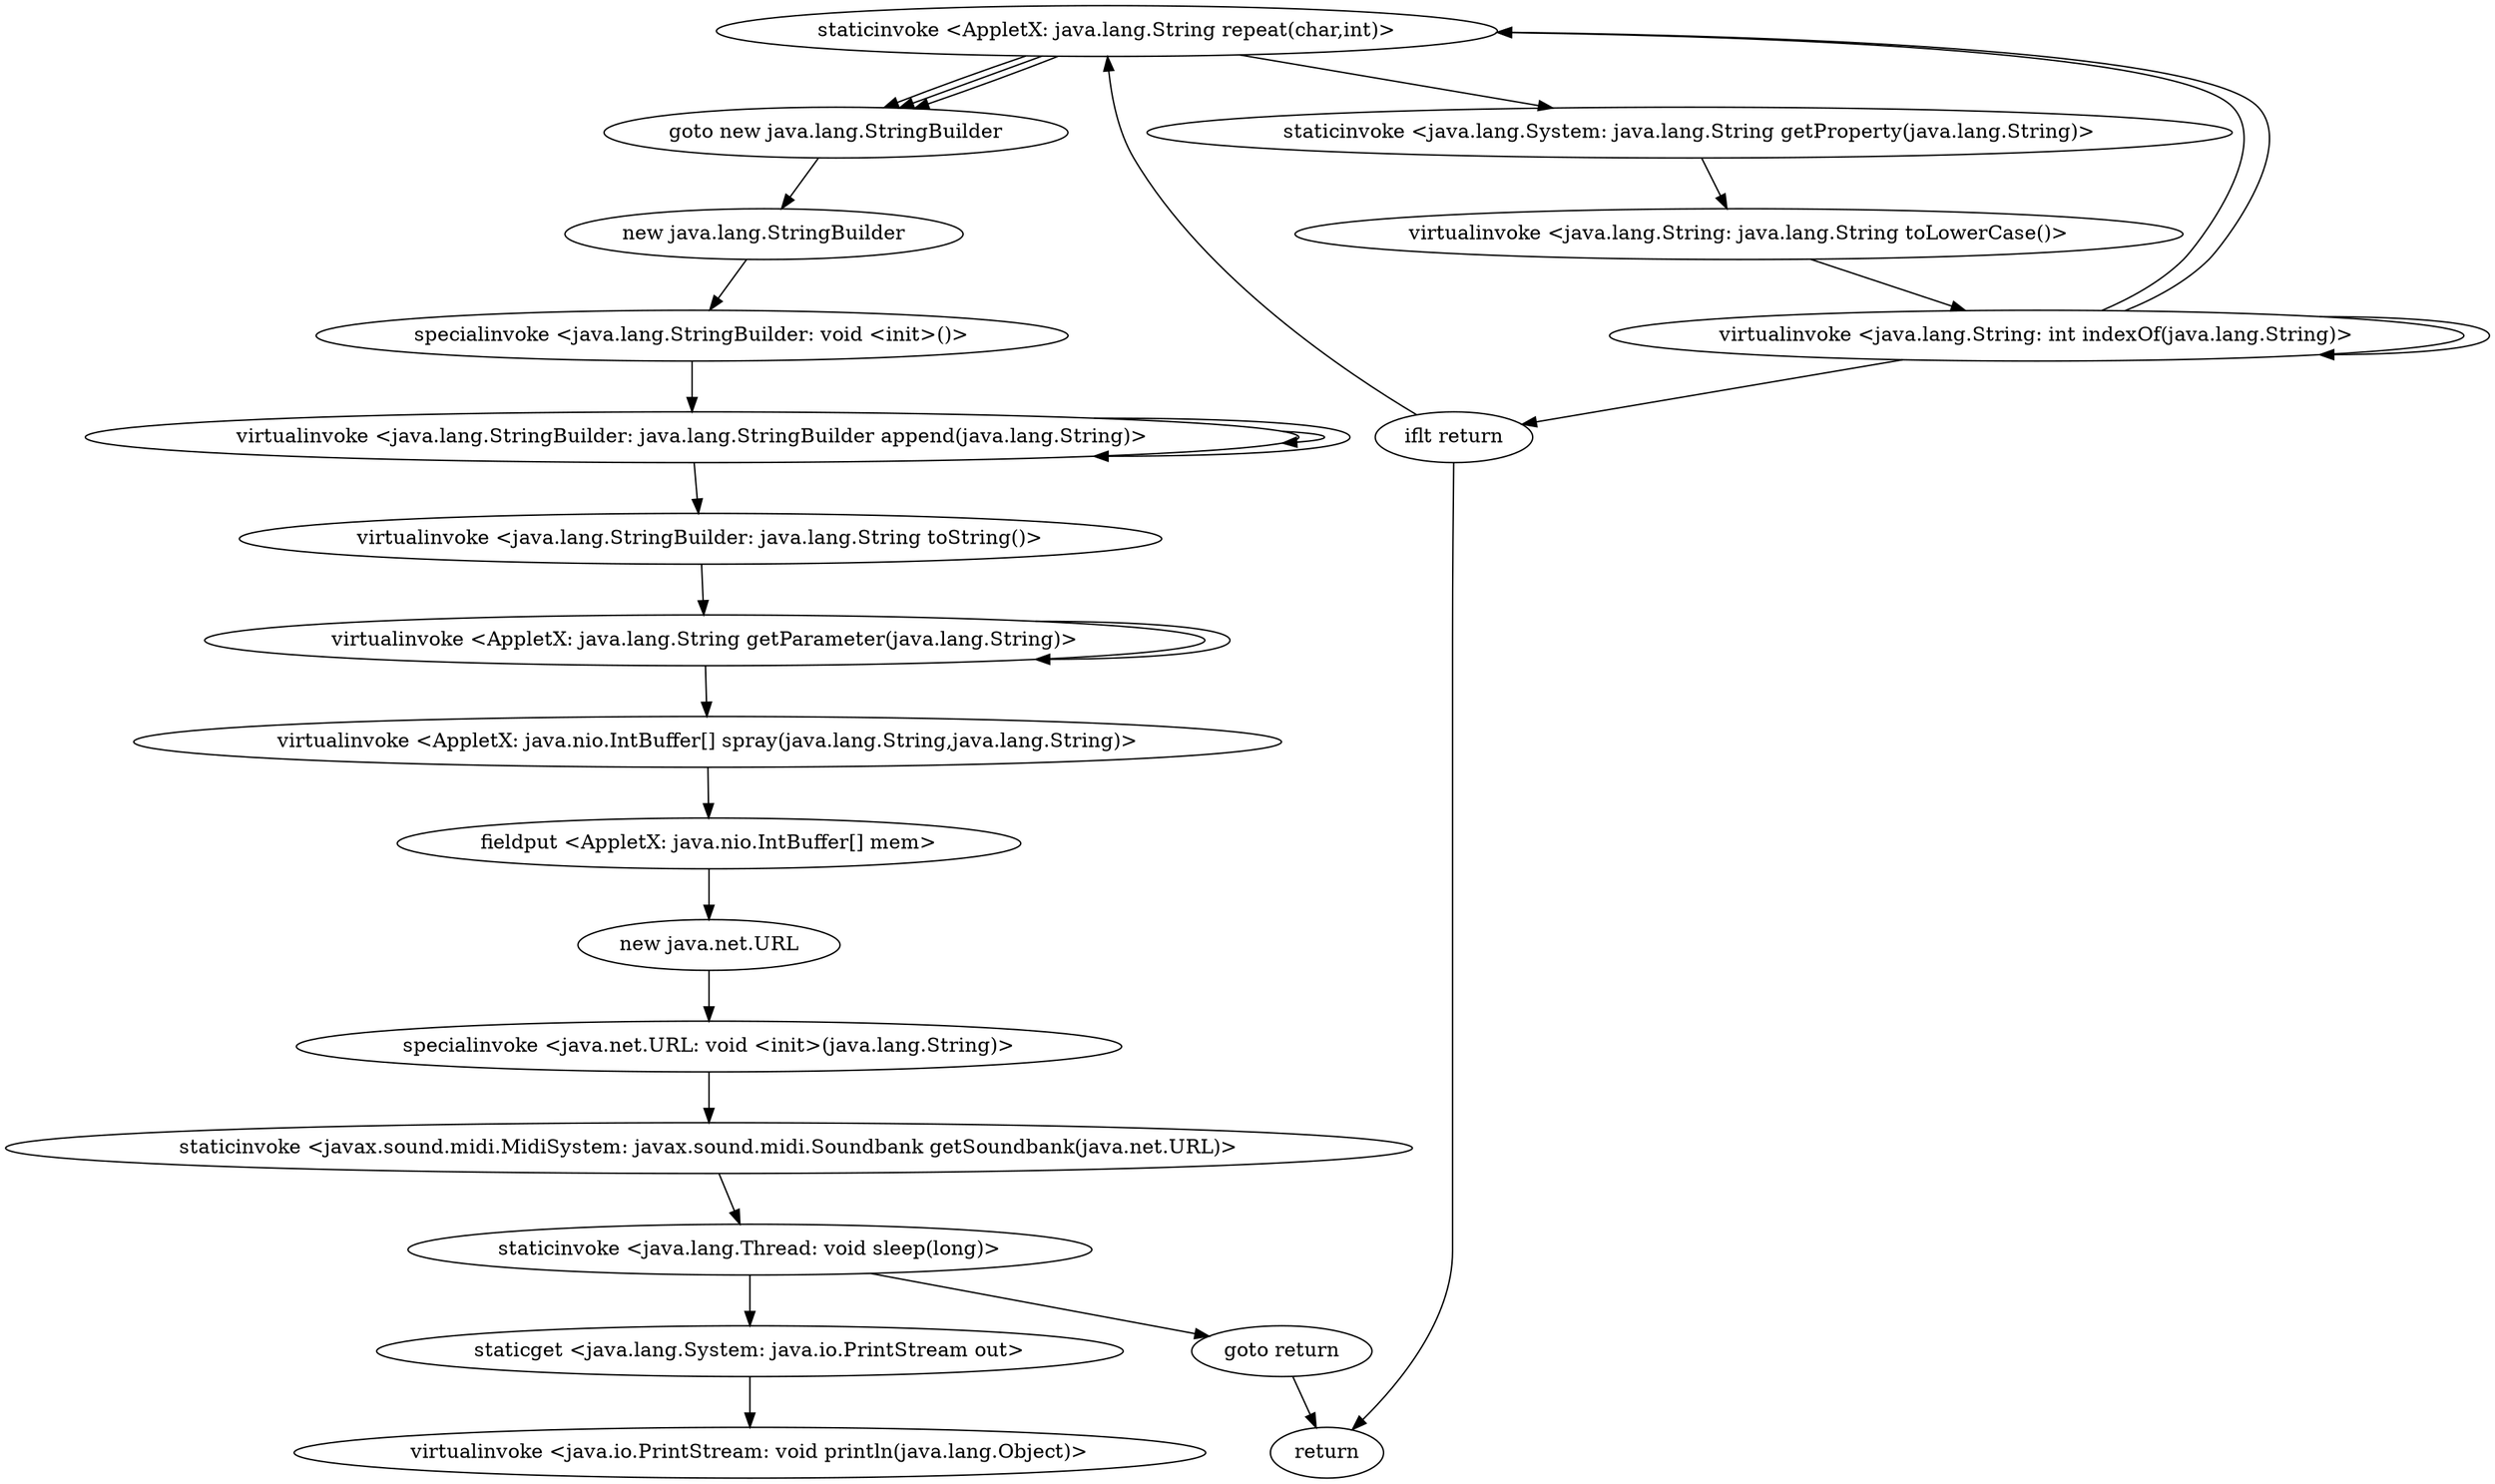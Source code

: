 digraph "" {
"staticinvoke <AppletX: java.lang.String repeat(char,int)>";
 "staticinvoke <AppletX: java.lang.String repeat(char,int)>"->"staticinvoke <java.lang.System: java.lang.String getProperty(java.lang.String)>";
 "staticinvoke <java.lang.System: java.lang.String getProperty(java.lang.String)>"->"virtualinvoke <java.lang.String: java.lang.String toLowerCase()>";
 "virtualinvoke <java.lang.String: java.lang.String toLowerCase()>"->"virtualinvoke <java.lang.String: int indexOf(java.lang.String)>";
 "virtualinvoke <java.lang.String: int indexOf(java.lang.String)>"->"staticinvoke <AppletX: java.lang.String repeat(char,int)>";
 "staticinvoke <AppletX: java.lang.String repeat(char,int)>"->"goto new java.lang.StringBuilder";
 "goto new java.lang.StringBuilder"->"new java.lang.StringBuilder";
 "new java.lang.StringBuilder"->"specialinvoke <java.lang.StringBuilder: void <init>()>";
 "specialinvoke <java.lang.StringBuilder: void <init>()>"->"virtualinvoke <java.lang.StringBuilder: java.lang.StringBuilder append(java.lang.String)>";
 "virtualinvoke <java.lang.StringBuilder: java.lang.StringBuilder append(java.lang.String)>"->"virtualinvoke <java.lang.StringBuilder: java.lang.StringBuilder append(java.lang.String)>";
 "virtualinvoke <java.lang.StringBuilder: java.lang.StringBuilder append(java.lang.String)>"->"virtualinvoke <java.lang.StringBuilder: java.lang.StringBuilder append(java.lang.String)>";
 "virtualinvoke <java.lang.StringBuilder: java.lang.StringBuilder append(java.lang.String)>"->"virtualinvoke <java.lang.StringBuilder: java.lang.String toString()>";
 "virtualinvoke <java.lang.StringBuilder: java.lang.String toString()>"->"virtualinvoke <AppletX: java.lang.String getParameter(java.lang.String)>";
 "virtualinvoke <AppletX: java.lang.String getParameter(java.lang.String)>"->"virtualinvoke <AppletX: java.lang.String getParameter(java.lang.String)>";
 "virtualinvoke <AppletX: java.lang.String getParameter(java.lang.String)>"->"virtualinvoke <AppletX: java.nio.IntBuffer[] spray(java.lang.String,java.lang.String)>";
 "virtualinvoke <AppletX: java.nio.IntBuffer[] spray(java.lang.String,java.lang.String)>"->"fieldput <AppletX: java.nio.IntBuffer[] mem>";
 "fieldput <AppletX: java.nio.IntBuffer[] mem>"->"new java.net.URL";
 "new java.net.URL"->"specialinvoke <java.net.URL: void <init>(java.lang.String)>";
 "specialinvoke <java.net.URL: void <init>(java.lang.String)>"->"staticinvoke <javax.sound.midi.MidiSystem: javax.sound.midi.Soundbank getSoundbank(java.net.URL)>";
 "staticinvoke <javax.sound.midi.MidiSystem: javax.sound.midi.Soundbank getSoundbank(java.net.URL)>"->"staticinvoke <java.lang.Thread: void sleep(long)>";
 "staticinvoke <java.lang.Thread: void sleep(long)>"->"goto return";
 "goto return"->"return";
 "staticinvoke <java.lang.Thread: void sleep(long)>"->"staticget <java.lang.System: java.io.PrintStream out>";
 "staticget <java.lang.System: java.io.PrintStream out>"->"virtualinvoke <java.io.PrintStream: void println(java.lang.Object)>";
"virtualinvoke <java.lang.String: int indexOf(java.lang.String)>";
 "virtualinvoke <java.lang.String: int indexOf(java.lang.String)>"->"staticinvoke <AppletX: java.lang.String repeat(char,int)>";
 "staticinvoke <AppletX: java.lang.String repeat(char,int)>"->"goto new java.lang.StringBuilder";
"virtualinvoke <java.lang.String: int indexOf(java.lang.String)>";
 "virtualinvoke <java.lang.String: int indexOf(java.lang.String)>"->"virtualinvoke <java.lang.String: int indexOf(java.lang.String)>";
 "virtualinvoke <java.lang.String: int indexOf(java.lang.String)>"->"iflt return";
 "iflt return"->"staticinvoke <AppletX: java.lang.String repeat(char,int)>";
 "staticinvoke <AppletX: java.lang.String repeat(char,int)>"->"goto new java.lang.StringBuilder";
 "iflt return"->"return";
}
